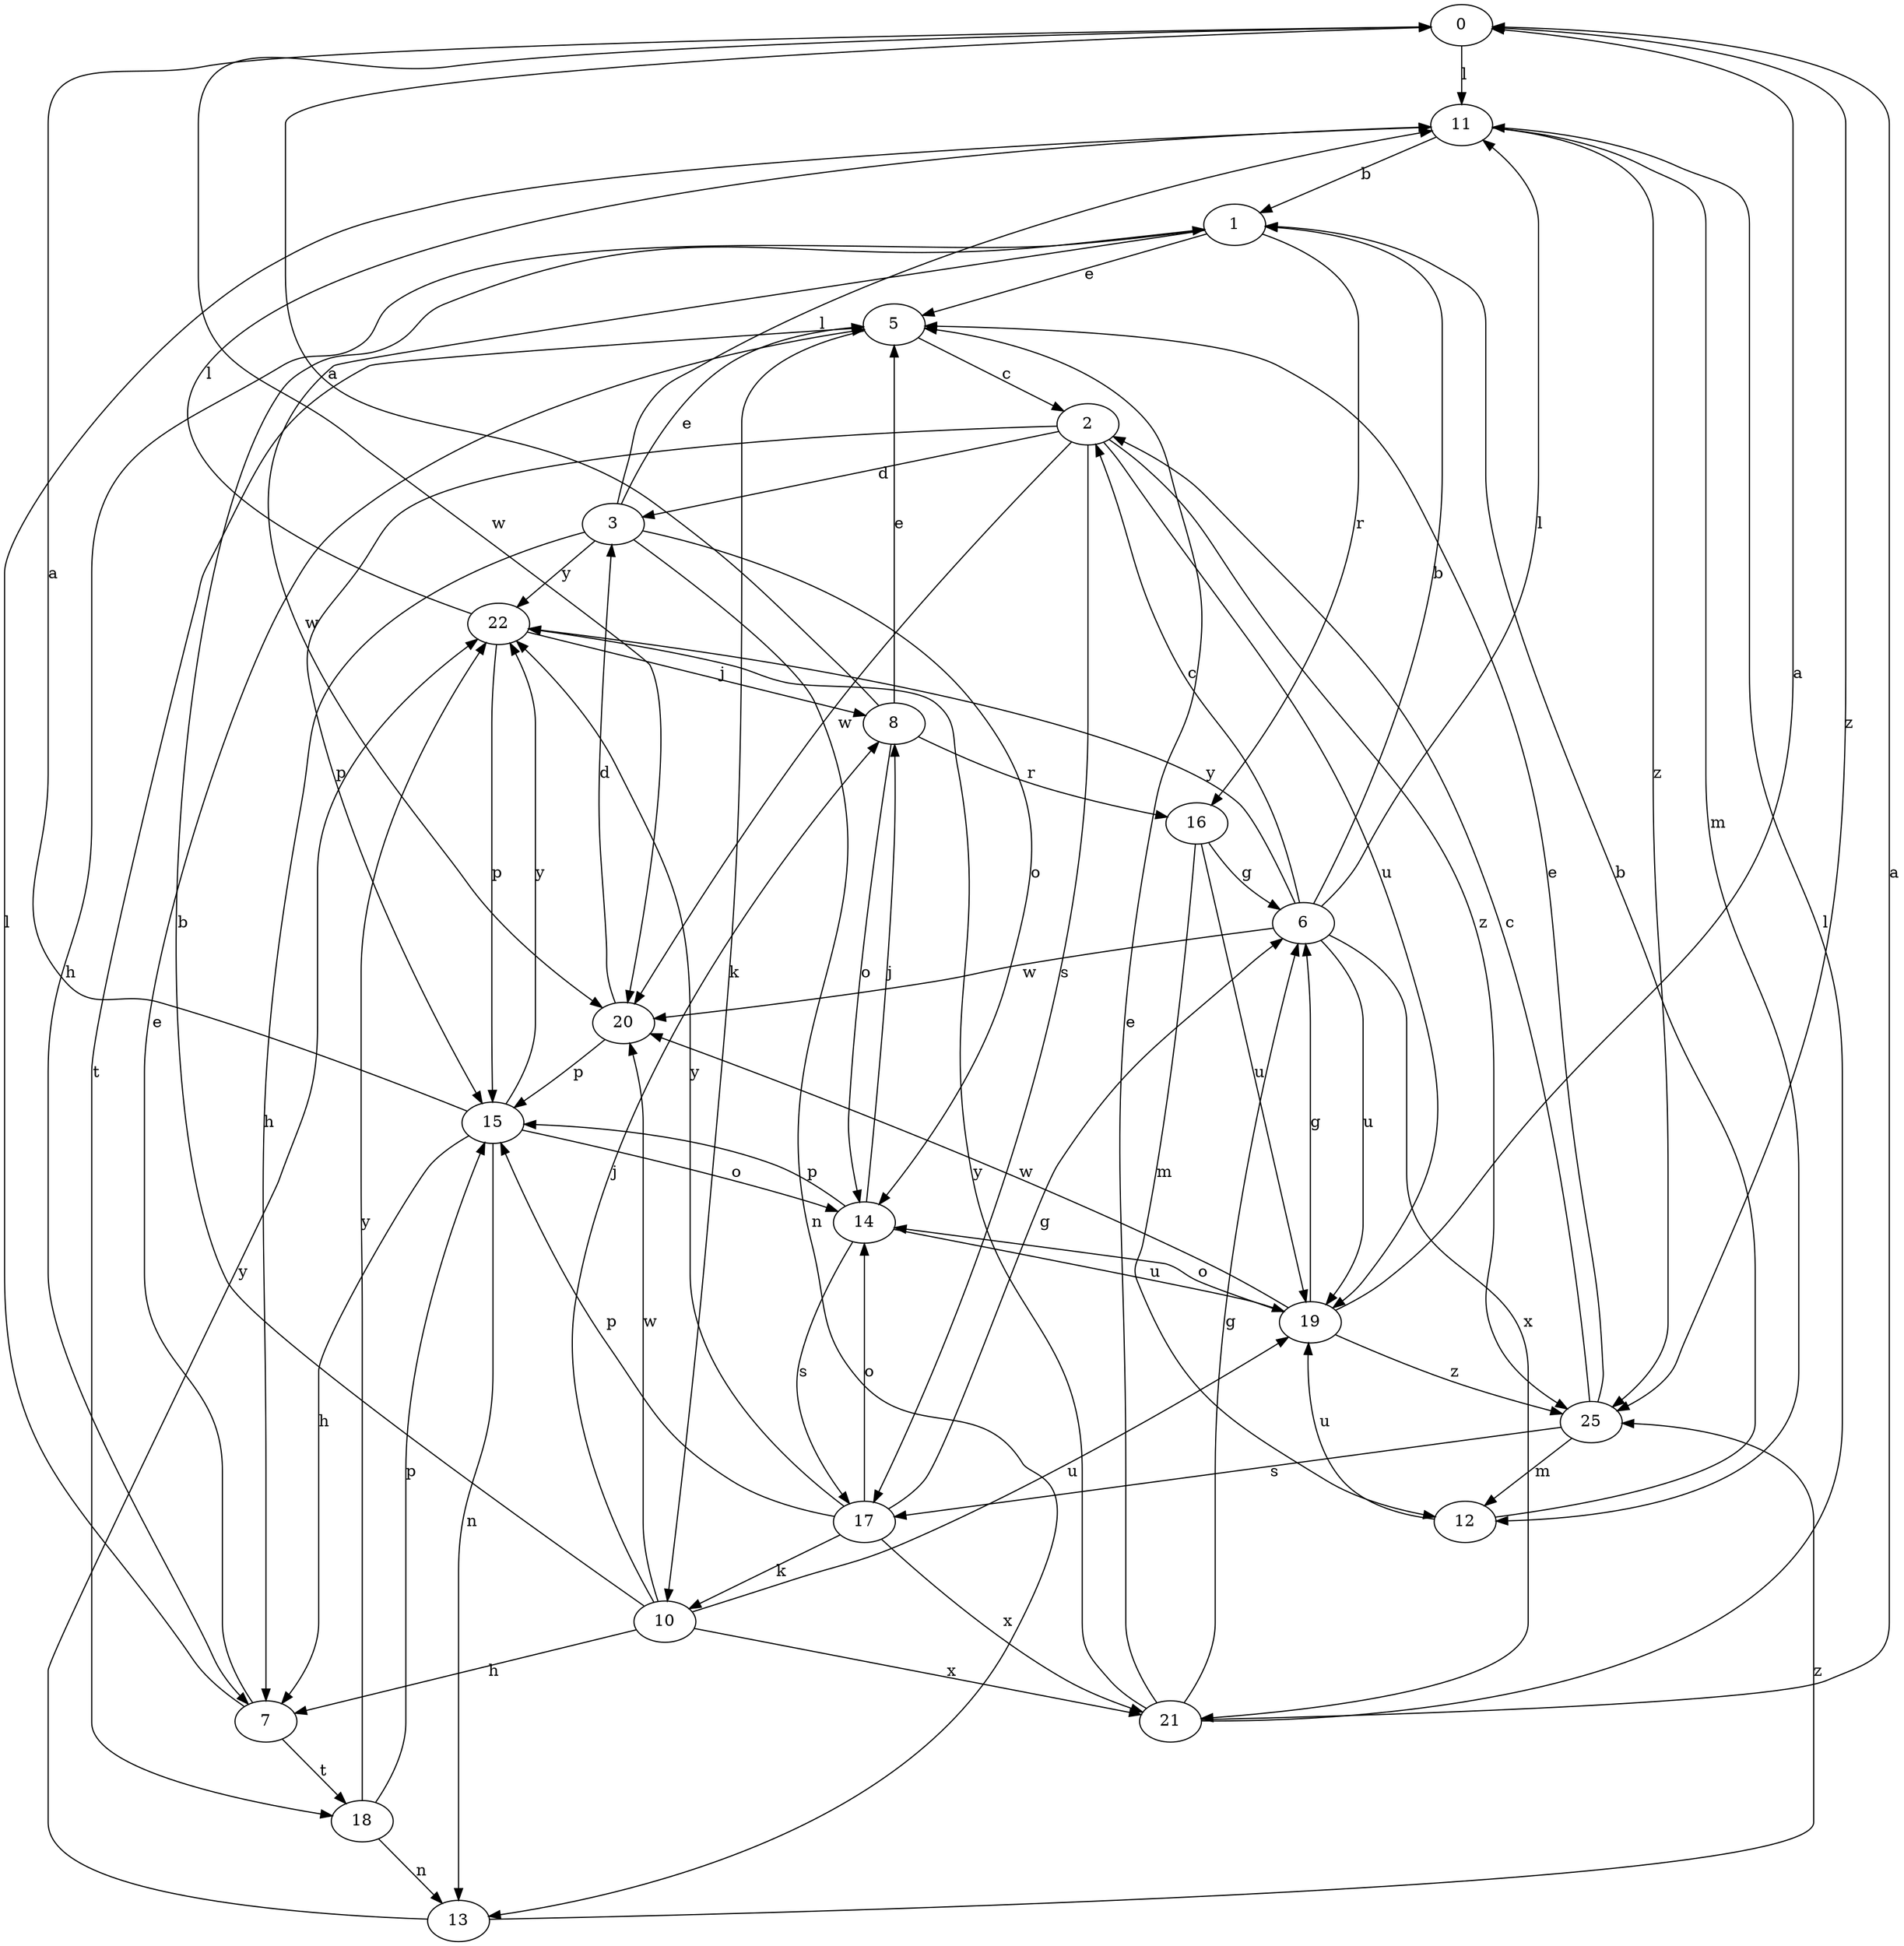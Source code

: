 strict digraph  {
0;
1;
2;
3;
5;
6;
7;
8;
10;
11;
12;
13;
14;
15;
16;
17;
18;
19;
20;
21;
22;
25;
0 -> 11  [label=l];
0 -> 20  [label=w];
0 -> 25  [label=z];
1 -> 5  [label=e];
1 -> 7  [label=h];
1 -> 16  [label=r];
1 -> 20  [label=w];
2 -> 3  [label=d];
2 -> 15  [label=p];
2 -> 17  [label=s];
2 -> 19  [label=u];
2 -> 20  [label=w];
2 -> 25  [label=z];
3 -> 5  [label=e];
3 -> 7  [label=h];
3 -> 11  [label=l];
3 -> 13  [label=n];
3 -> 14  [label=o];
3 -> 22  [label=y];
5 -> 2  [label=c];
5 -> 10  [label=k];
5 -> 18  [label=t];
6 -> 1  [label=b];
6 -> 2  [label=c];
6 -> 11  [label=l];
6 -> 19  [label=u];
6 -> 20  [label=w];
6 -> 21  [label=x];
6 -> 22  [label=y];
7 -> 5  [label=e];
7 -> 11  [label=l];
7 -> 18  [label=t];
8 -> 0  [label=a];
8 -> 5  [label=e];
8 -> 14  [label=o];
8 -> 16  [label=r];
10 -> 1  [label=b];
10 -> 7  [label=h];
10 -> 8  [label=j];
10 -> 19  [label=u];
10 -> 20  [label=w];
10 -> 21  [label=x];
11 -> 1  [label=b];
11 -> 12  [label=m];
11 -> 25  [label=z];
12 -> 1  [label=b];
12 -> 19  [label=u];
13 -> 22  [label=y];
13 -> 25  [label=z];
14 -> 8  [label=j];
14 -> 15  [label=p];
14 -> 17  [label=s];
14 -> 19  [label=u];
15 -> 0  [label=a];
15 -> 7  [label=h];
15 -> 13  [label=n];
15 -> 14  [label=o];
15 -> 22  [label=y];
16 -> 6  [label=g];
16 -> 12  [label=m];
16 -> 19  [label=u];
17 -> 6  [label=g];
17 -> 10  [label=k];
17 -> 14  [label=o];
17 -> 15  [label=p];
17 -> 21  [label=x];
17 -> 22  [label=y];
18 -> 13  [label=n];
18 -> 15  [label=p];
18 -> 22  [label=y];
19 -> 0  [label=a];
19 -> 6  [label=g];
19 -> 14  [label=o];
19 -> 20  [label=w];
19 -> 25  [label=z];
20 -> 3  [label=d];
20 -> 15  [label=p];
21 -> 0  [label=a];
21 -> 5  [label=e];
21 -> 6  [label=g];
21 -> 11  [label=l];
21 -> 22  [label=y];
22 -> 8  [label=j];
22 -> 11  [label=l];
22 -> 15  [label=p];
25 -> 2  [label=c];
25 -> 5  [label=e];
25 -> 12  [label=m];
25 -> 17  [label=s];
}
